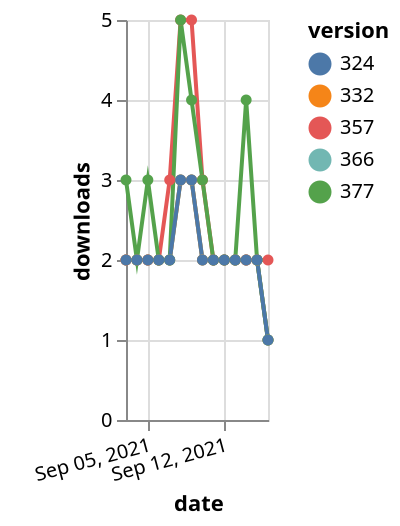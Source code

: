 {"$schema": "https://vega.github.io/schema/vega-lite/v5.json", "description": "A simple bar chart with embedded data.", "data": {"values": [{"date": "2021-09-03", "total": 2352, "delta": 2, "version": "366"}, {"date": "2021-09-04", "total": 2354, "delta": 2, "version": "366"}, {"date": "2021-09-05", "total": 2356, "delta": 2, "version": "366"}, {"date": "2021-09-06", "total": 2358, "delta": 2, "version": "366"}, {"date": "2021-09-07", "total": 2360, "delta": 2, "version": "366"}, {"date": "2021-09-08", "total": 2363, "delta": 3, "version": "366"}, {"date": "2021-09-09", "total": 2366, "delta": 3, "version": "366"}, {"date": "2021-09-10", "total": 2368, "delta": 2, "version": "366"}, {"date": "2021-09-11", "total": 2370, "delta": 2, "version": "366"}, {"date": "2021-09-12", "total": 2372, "delta": 2, "version": "366"}, {"date": "2021-09-13", "total": 2374, "delta": 2, "version": "366"}, {"date": "2021-09-14", "total": 2376, "delta": 2, "version": "366"}, {"date": "2021-09-15", "total": 2378, "delta": 2, "version": "366"}, {"date": "2021-09-16", "total": 2379, "delta": 1, "version": "366"}, {"date": "2021-09-03", "total": 3011, "delta": 2, "version": "357"}, {"date": "2021-09-04", "total": 3013, "delta": 2, "version": "357"}, {"date": "2021-09-05", "total": 3015, "delta": 2, "version": "357"}, {"date": "2021-09-06", "total": 3017, "delta": 2, "version": "357"}, {"date": "2021-09-07", "total": 3020, "delta": 3, "version": "357"}, {"date": "2021-09-08", "total": 3025, "delta": 5, "version": "357"}, {"date": "2021-09-09", "total": 3030, "delta": 5, "version": "357"}, {"date": "2021-09-10", "total": 3033, "delta": 3, "version": "357"}, {"date": "2021-09-11", "total": 3035, "delta": 2, "version": "357"}, {"date": "2021-09-12", "total": 3037, "delta": 2, "version": "357"}, {"date": "2021-09-13", "total": 3039, "delta": 2, "version": "357"}, {"date": "2021-09-14", "total": 3041, "delta": 2, "version": "357"}, {"date": "2021-09-15", "total": 3043, "delta": 2, "version": "357"}, {"date": "2021-09-16", "total": 3045, "delta": 2, "version": "357"}, {"date": "2021-09-03", "total": 2821, "delta": 2, "version": "332"}, {"date": "2021-09-04", "total": 2823, "delta": 2, "version": "332"}, {"date": "2021-09-05", "total": 2825, "delta": 2, "version": "332"}, {"date": "2021-09-06", "total": 2827, "delta": 2, "version": "332"}, {"date": "2021-09-07", "total": 2829, "delta": 2, "version": "332"}, {"date": "2021-09-08", "total": 2832, "delta": 3, "version": "332"}, {"date": "2021-09-09", "total": 2835, "delta": 3, "version": "332"}, {"date": "2021-09-10", "total": 2837, "delta": 2, "version": "332"}, {"date": "2021-09-11", "total": 2839, "delta": 2, "version": "332"}, {"date": "2021-09-12", "total": 2841, "delta": 2, "version": "332"}, {"date": "2021-09-13", "total": 2843, "delta": 2, "version": "332"}, {"date": "2021-09-14", "total": 2845, "delta": 2, "version": "332"}, {"date": "2021-09-15", "total": 2847, "delta": 2, "version": "332"}, {"date": "2021-09-16", "total": 2848, "delta": 1, "version": "332"}, {"date": "2021-09-03", "total": 2196, "delta": 3, "version": "377"}, {"date": "2021-09-04", "total": 2198, "delta": 2, "version": "377"}, {"date": "2021-09-05", "total": 2201, "delta": 3, "version": "377"}, {"date": "2021-09-06", "total": 2203, "delta": 2, "version": "377"}, {"date": "2021-09-07", "total": 2205, "delta": 2, "version": "377"}, {"date": "2021-09-08", "total": 2210, "delta": 5, "version": "377"}, {"date": "2021-09-09", "total": 2214, "delta": 4, "version": "377"}, {"date": "2021-09-10", "total": 2217, "delta": 3, "version": "377"}, {"date": "2021-09-11", "total": 2219, "delta": 2, "version": "377"}, {"date": "2021-09-12", "total": 2221, "delta": 2, "version": "377"}, {"date": "2021-09-13", "total": 2223, "delta": 2, "version": "377"}, {"date": "2021-09-14", "total": 2227, "delta": 4, "version": "377"}, {"date": "2021-09-15", "total": 2229, "delta": 2, "version": "377"}, {"date": "2021-09-16", "total": 2230, "delta": 1, "version": "377"}, {"date": "2021-09-03", "total": 2574, "delta": 2, "version": "324"}, {"date": "2021-09-04", "total": 2576, "delta": 2, "version": "324"}, {"date": "2021-09-05", "total": 2578, "delta": 2, "version": "324"}, {"date": "2021-09-06", "total": 2580, "delta": 2, "version": "324"}, {"date": "2021-09-07", "total": 2582, "delta": 2, "version": "324"}, {"date": "2021-09-08", "total": 2585, "delta": 3, "version": "324"}, {"date": "2021-09-09", "total": 2588, "delta": 3, "version": "324"}, {"date": "2021-09-10", "total": 2590, "delta": 2, "version": "324"}, {"date": "2021-09-11", "total": 2592, "delta": 2, "version": "324"}, {"date": "2021-09-12", "total": 2594, "delta": 2, "version": "324"}, {"date": "2021-09-13", "total": 2596, "delta": 2, "version": "324"}, {"date": "2021-09-14", "total": 2598, "delta": 2, "version": "324"}, {"date": "2021-09-15", "total": 2600, "delta": 2, "version": "324"}, {"date": "2021-09-16", "total": 2601, "delta": 1, "version": "324"}]}, "width": "container", "mark": {"type": "line", "point": {"filled": true}}, "encoding": {"x": {"field": "date", "type": "temporal", "timeUnit": "yearmonthdate", "title": "date", "axis": {"labelAngle": -15}}, "y": {"field": "delta", "type": "quantitative", "title": "downloads"}, "color": {"field": "version", "type": "nominal"}, "tooltip": {"field": "delta"}}}